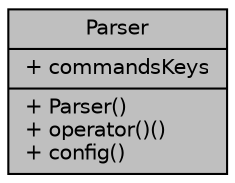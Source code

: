 digraph "Parser"
{
 // LATEX_PDF_SIZE
  bgcolor="transparent";
  edge [fontname="Helvetica",fontsize="10",labelfontname="Helvetica",labelfontsize="10"];
  node [fontname="Helvetica",fontsize="10",shape=record];
  Node1 [label="{Parser\n|+ commandsKeys\l|+ Parser()\l+ operator()()\l+ config()\l}",height=0.2,width=0.4,color="black", fillcolor="grey75", style="filled", fontcolor="black",tooltip=" "];
}
